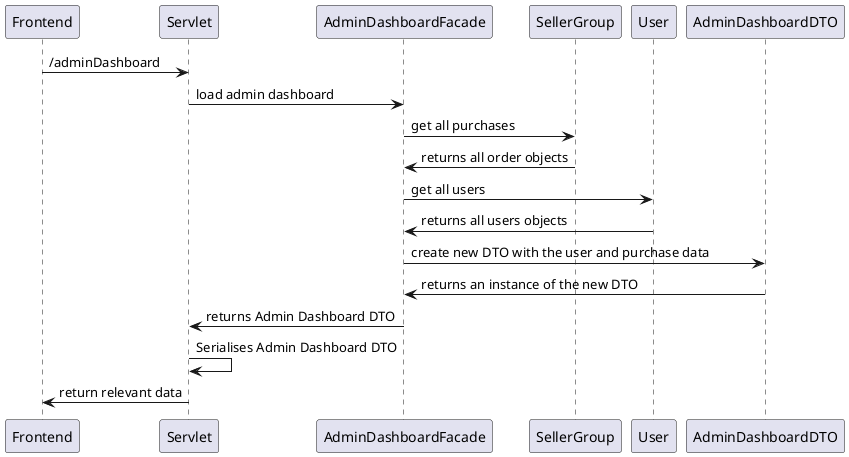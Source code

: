 @startuml
    Frontend -> Servlet : /adminDashboard
    Servlet -> AdminDashboardFacade : load admin dashboard
    AdminDashboardFacade -> SellerGroup : get all purchases
    SellerGroup -> AdminDashboardFacade : returns all order objects
    AdminDashboardFacade -> User : get all users
    User -> AdminDashboardFacade : returns all users objects
    AdminDashboardFacade -> AdminDashboardDTO : create new DTO with the user and purchase data
    AdminDashboardDTO -> AdminDashboardFacade : returns an instance of the new DTO
    AdminDashboardFacade -> Servlet : returns Admin Dashboard DTO
    Servlet -> Servlet : Serialises Admin Dashboard DTO
    Servlet -> Frontend : return relevant data
@endum
